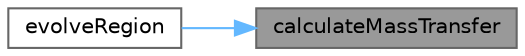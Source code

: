 digraph "calculateMassTransfer"
{
 // LATEX_PDF_SIZE
  bgcolor="transparent";
  edge [fontname=Helvetica,fontsize=10,labelfontname=Helvetica,labelfontsize=10];
  node [fontname=Helvetica,fontsize=10,shape=box,height=0.2,width=0.4];
  rankdir="RL";
  Node1 [id="Node000001",label="calculateMassTransfer",height=0.2,width=0.4,color="gray40", fillcolor="grey60", style="filled", fontcolor="black",tooltip=" "];
  Node1 -> Node2 [id="edge1_Node000001_Node000002",dir="back",color="steelblue1",style="solid",tooltip=" "];
  Node2 [id="Node000002",label="evolveRegion",height=0.2,width=0.4,color="grey40", fillcolor="white", style="filled",URL="$classFoam_1_1regionModels_1_1pyrolysisModels_1_1reactingOneDim.html#afde8f52457f90e83a4eaf49755c19ec9",tooltip=" "];
}
